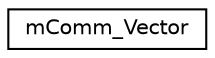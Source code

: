 digraph "Graphical Class Hierarchy"
{
  edge [fontname="Helvetica",fontsize="10",labelfontname="Helvetica",labelfontsize="10"];
  node [fontname="Helvetica",fontsize="10",shape=record];
  rankdir="LR";
  Node1 [label="mComm_Vector",height=0.2,width=0.4,color="black", fillcolor="white", style="filled",URL="$structm_comm___vector.html"];
}
